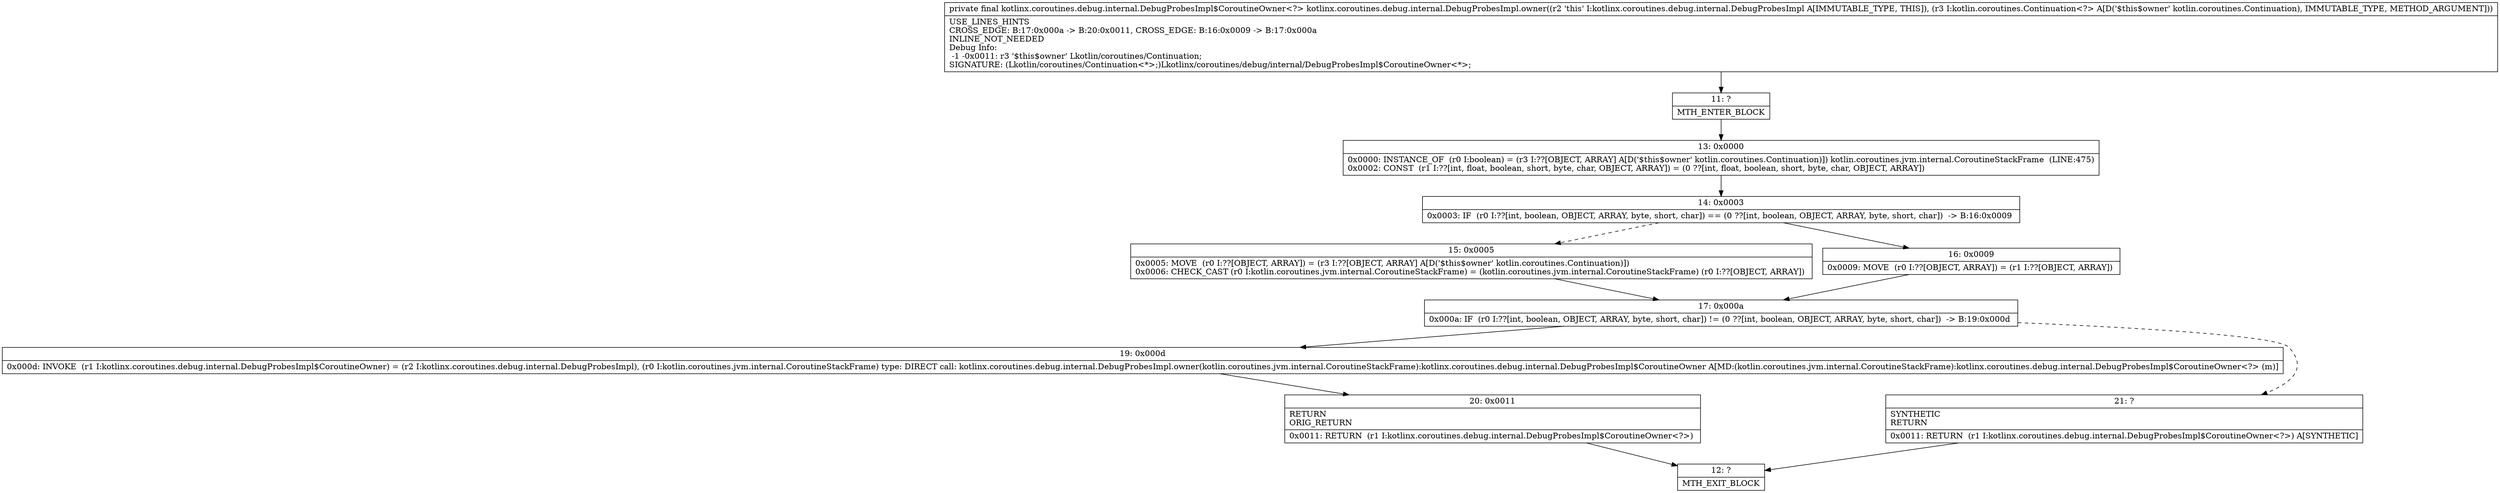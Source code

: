 digraph "CFG forkotlinx.coroutines.debug.internal.DebugProbesImpl.owner(Lkotlin\/coroutines\/Continuation;)Lkotlinx\/coroutines\/debug\/internal\/DebugProbesImpl$CoroutineOwner;" {
Node_11 [shape=record,label="{11\:\ ?|MTH_ENTER_BLOCK\l}"];
Node_13 [shape=record,label="{13\:\ 0x0000|0x0000: INSTANCE_OF  (r0 I:boolean) = (r3 I:??[OBJECT, ARRAY] A[D('$this$owner' kotlin.coroutines.Continuation)]) kotlin.coroutines.jvm.internal.CoroutineStackFrame  (LINE:475)\l0x0002: CONST  (r1 I:??[int, float, boolean, short, byte, char, OBJECT, ARRAY]) = (0 ??[int, float, boolean, short, byte, char, OBJECT, ARRAY]) \l}"];
Node_14 [shape=record,label="{14\:\ 0x0003|0x0003: IF  (r0 I:??[int, boolean, OBJECT, ARRAY, byte, short, char]) == (0 ??[int, boolean, OBJECT, ARRAY, byte, short, char])  \-\> B:16:0x0009 \l}"];
Node_15 [shape=record,label="{15\:\ 0x0005|0x0005: MOVE  (r0 I:??[OBJECT, ARRAY]) = (r3 I:??[OBJECT, ARRAY] A[D('$this$owner' kotlin.coroutines.Continuation)]) \l0x0006: CHECK_CAST (r0 I:kotlin.coroutines.jvm.internal.CoroutineStackFrame) = (kotlin.coroutines.jvm.internal.CoroutineStackFrame) (r0 I:??[OBJECT, ARRAY]) \l}"];
Node_17 [shape=record,label="{17\:\ 0x000a|0x000a: IF  (r0 I:??[int, boolean, OBJECT, ARRAY, byte, short, char]) != (0 ??[int, boolean, OBJECT, ARRAY, byte, short, char])  \-\> B:19:0x000d \l}"];
Node_19 [shape=record,label="{19\:\ 0x000d|0x000d: INVOKE  (r1 I:kotlinx.coroutines.debug.internal.DebugProbesImpl$CoroutineOwner) = (r2 I:kotlinx.coroutines.debug.internal.DebugProbesImpl), (r0 I:kotlin.coroutines.jvm.internal.CoroutineStackFrame) type: DIRECT call: kotlinx.coroutines.debug.internal.DebugProbesImpl.owner(kotlin.coroutines.jvm.internal.CoroutineStackFrame):kotlinx.coroutines.debug.internal.DebugProbesImpl$CoroutineOwner A[MD:(kotlin.coroutines.jvm.internal.CoroutineStackFrame):kotlinx.coroutines.debug.internal.DebugProbesImpl$CoroutineOwner\<?\> (m)]\l}"];
Node_20 [shape=record,label="{20\:\ 0x0011|RETURN\lORIG_RETURN\l|0x0011: RETURN  (r1 I:kotlinx.coroutines.debug.internal.DebugProbesImpl$CoroutineOwner\<?\>) \l}"];
Node_12 [shape=record,label="{12\:\ ?|MTH_EXIT_BLOCK\l}"];
Node_21 [shape=record,label="{21\:\ ?|SYNTHETIC\lRETURN\l|0x0011: RETURN  (r1 I:kotlinx.coroutines.debug.internal.DebugProbesImpl$CoroutineOwner\<?\>) A[SYNTHETIC]\l}"];
Node_16 [shape=record,label="{16\:\ 0x0009|0x0009: MOVE  (r0 I:??[OBJECT, ARRAY]) = (r1 I:??[OBJECT, ARRAY]) \l}"];
MethodNode[shape=record,label="{private final kotlinx.coroutines.debug.internal.DebugProbesImpl$CoroutineOwner\<?\> kotlinx.coroutines.debug.internal.DebugProbesImpl.owner((r2 'this' I:kotlinx.coroutines.debug.internal.DebugProbesImpl A[IMMUTABLE_TYPE, THIS]), (r3 I:kotlin.coroutines.Continuation\<?\> A[D('$this$owner' kotlin.coroutines.Continuation), IMMUTABLE_TYPE, METHOD_ARGUMENT]))  | USE_LINES_HINTS\lCROSS_EDGE: B:17:0x000a \-\> B:20:0x0011, CROSS_EDGE: B:16:0x0009 \-\> B:17:0x000a\lINLINE_NOT_NEEDED\lDebug Info:\l  \-1 \-0x0011: r3 '$this$owner' Lkotlin\/coroutines\/Continuation;\lSIGNATURE: (Lkotlin\/coroutines\/Continuation\<*\>;)Lkotlinx\/coroutines\/debug\/internal\/DebugProbesImpl$CoroutineOwner\<*\>;\l}"];
MethodNode -> Node_11;Node_11 -> Node_13;
Node_13 -> Node_14;
Node_14 -> Node_15[style=dashed];
Node_14 -> Node_16;
Node_15 -> Node_17;
Node_17 -> Node_19;
Node_17 -> Node_21[style=dashed];
Node_19 -> Node_20;
Node_20 -> Node_12;
Node_21 -> Node_12;
Node_16 -> Node_17;
}


